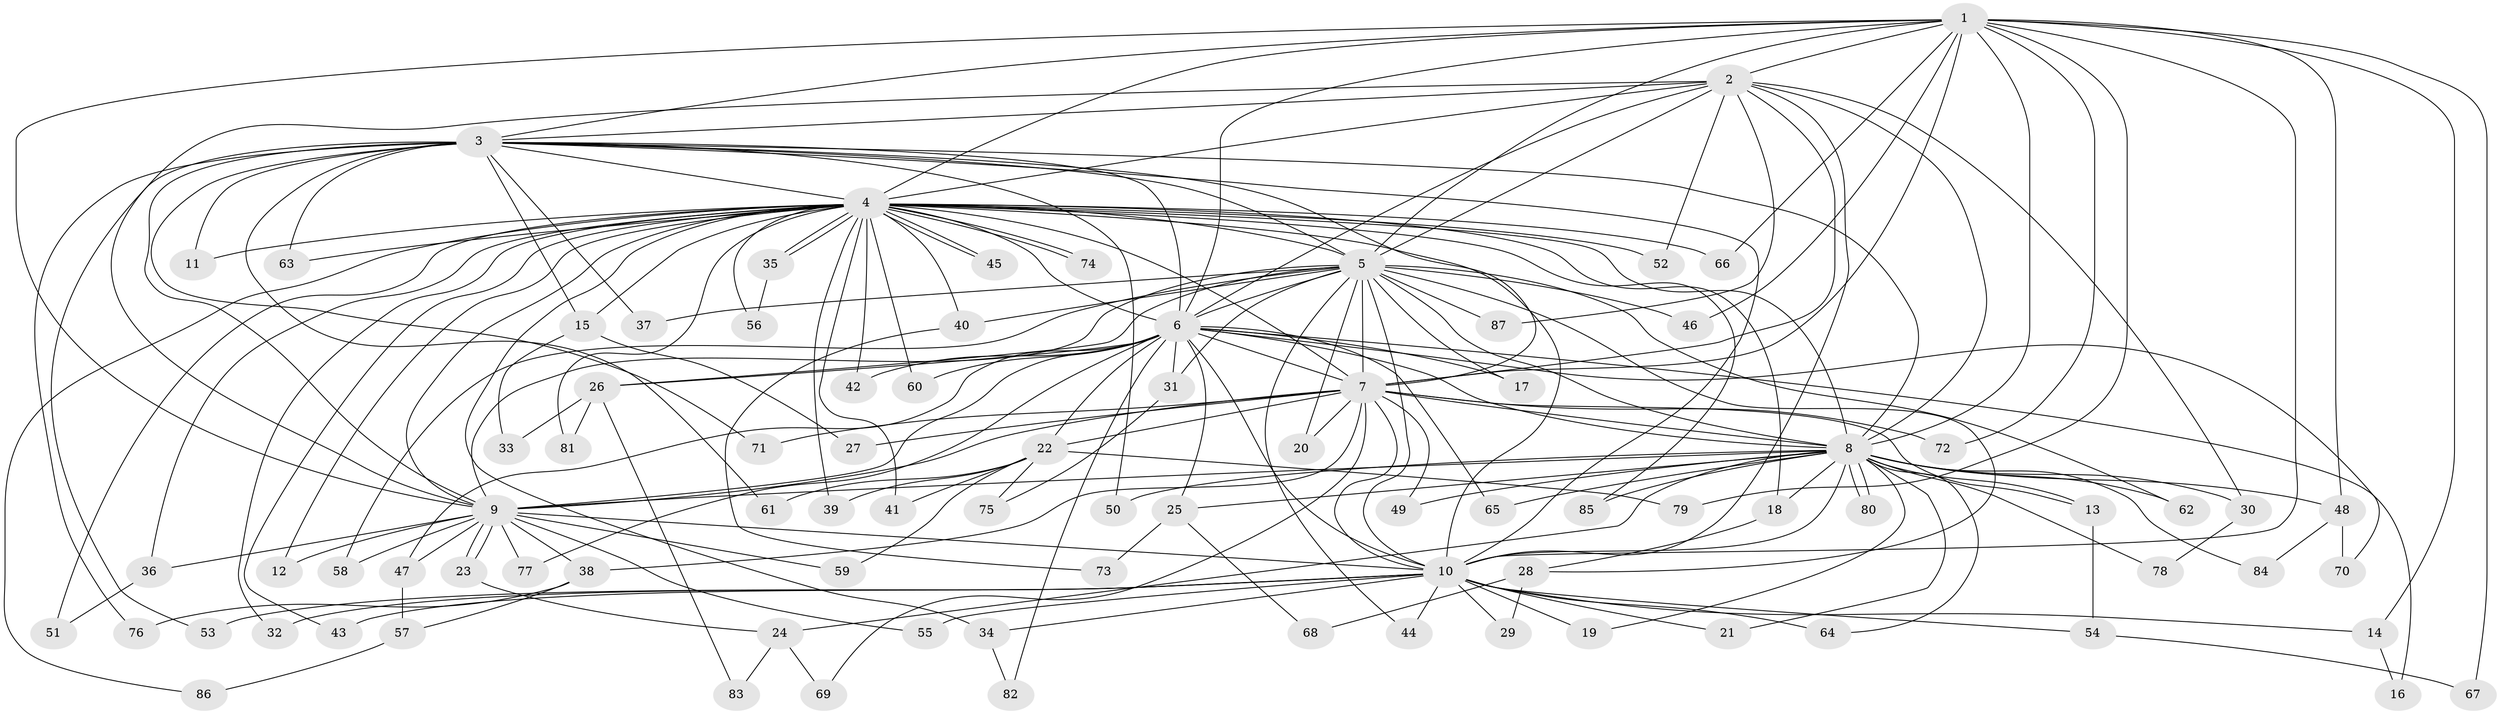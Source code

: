 // coarse degree distribution, {22: 0.014925373134328358, 10: 0.014925373134328358, 32: 0.014925373134328358, 19: 0.014925373134328358, 21: 0.014925373134328358, 16: 0.014925373134328358, 23: 0.014925373134328358, 18: 0.029850746268656716, 2: 0.6119402985074627, 3: 0.13432835820895522, 4: 0.07462686567164178, 8: 0.014925373134328358, 5: 0.029850746268656716}
// Generated by graph-tools (version 1.1) at 2025/41/03/06/25 10:41:39]
// undirected, 87 vertices, 199 edges
graph export_dot {
graph [start="1"]
  node [color=gray90,style=filled];
  1;
  2;
  3;
  4;
  5;
  6;
  7;
  8;
  9;
  10;
  11;
  12;
  13;
  14;
  15;
  16;
  17;
  18;
  19;
  20;
  21;
  22;
  23;
  24;
  25;
  26;
  27;
  28;
  29;
  30;
  31;
  32;
  33;
  34;
  35;
  36;
  37;
  38;
  39;
  40;
  41;
  42;
  43;
  44;
  45;
  46;
  47;
  48;
  49;
  50;
  51;
  52;
  53;
  54;
  55;
  56;
  57;
  58;
  59;
  60;
  61;
  62;
  63;
  64;
  65;
  66;
  67;
  68;
  69;
  70;
  71;
  72;
  73;
  74;
  75;
  76;
  77;
  78;
  79;
  80;
  81;
  82;
  83;
  84;
  85;
  86;
  87;
  1 -- 2;
  1 -- 3;
  1 -- 4;
  1 -- 5;
  1 -- 6;
  1 -- 7;
  1 -- 8;
  1 -- 9;
  1 -- 10;
  1 -- 14;
  1 -- 46;
  1 -- 48;
  1 -- 66;
  1 -- 67;
  1 -- 72;
  1 -- 79;
  2 -- 3;
  2 -- 4;
  2 -- 5;
  2 -- 6;
  2 -- 7;
  2 -- 8;
  2 -- 9;
  2 -- 10;
  2 -- 30;
  2 -- 52;
  2 -- 87;
  3 -- 4;
  3 -- 5;
  3 -- 6;
  3 -- 7;
  3 -- 8;
  3 -- 9;
  3 -- 10;
  3 -- 11;
  3 -- 15;
  3 -- 37;
  3 -- 50;
  3 -- 53;
  3 -- 61;
  3 -- 63;
  3 -- 71;
  3 -- 76;
  4 -- 5;
  4 -- 6;
  4 -- 7;
  4 -- 8;
  4 -- 9;
  4 -- 10;
  4 -- 11;
  4 -- 12;
  4 -- 15;
  4 -- 18;
  4 -- 32;
  4 -- 34;
  4 -- 35;
  4 -- 35;
  4 -- 36;
  4 -- 39;
  4 -- 40;
  4 -- 41;
  4 -- 42;
  4 -- 43;
  4 -- 45;
  4 -- 45;
  4 -- 51;
  4 -- 52;
  4 -- 56;
  4 -- 60;
  4 -- 63;
  4 -- 66;
  4 -- 74;
  4 -- 74;
  4 -- 81;
  4 -- 85;
  4 -- 86;
  5 -- 6;
  5 -- 7;
  5 -- 8;
  5 -- 9;
  5 -- 10;
  5 -- 17;
  5 -- 20;
  5 -- 26;
  5 -- 28;
  5 -- 31;
  5 -- 37;
  5 -- 40;
  5 -- 44;
  5 -- 46;
  5 -- 58;
  5 -- 62;
  5 -- 87;
  6 -- 7;
  6 -- 8;
  6 -- 9;
  6 -- 10;
  6 -- 16;
  6 -- 17;
  6 -- 22;
  6 -- 25;
  6 -- 26;
  6 -- 31;
  6 -- 42;
  6 -- 47;
  6 -- 60;
  6 -- 65;
  6 -- 70;
  6 -- 77;
  6 -- 82;
  7 -- 8;
  7 -- 9;
  7 -- 10;
  7 -- 13;
  7 -- 20;
  7 -- 22;
  7 -- 27;
  7 -- 38;
  7 -- 49;
  7 -- 69;
  7 -- 71;
  7 -- 72;
  8 -- 9;
  8 -- 10;
  8 -- 13;
  8 -- 18;
  8 -- 19;
  8 -- 21;
  8 -- 24;
  8 -- 25;
  8 -- 30;
  8 -- 48;
  8 -- 49;
  8 -- 50;
  8 -- 62;
  8 -- 64;
  8 -- 65;
  8 -- 78;
  8 -- 80;
  8 -- 80;
  8 -- 84;
  8 -- 85;
  9 -- 10;
  9 -- 12;
  9 -- 23;
  9 -- 23;
  9 -- 36;
  9 -- 38;
  9 -- 47;
  9 -- 55;
  9 -- 58;
  9 -- 59;
  9 -- 77;
  10 -- 14;
  10 -- 19;
  10 -- 21;
  10 -- 29;
  10 -- 32;
  10 -- 34;
  10 -- 43;
  10 -- 44;
  10 -- 53;
  10 -- 54;
  10 -- 55;
  10 -- 64;
  13 -- 54;
  14 -- 16;
  15 -- 27;
  15 -- 33;
  18 -- 28;
  22 -- 39;
  22 -- 41;
  22 -- 59;
  22 -- 61;
  22 -- 75;
  22 -- 79;
  23 -- 24;
  24 -- 69;
  24 -- 83;
  25 -- 68;
  25 -- 73;
  26 -- 33;
  26 -- 81;
  26 -- 83;
  28 -- 29;
  28 -- 68;
  30 -- 78;
  31 -- 75;
  34 -- 82;
  35 -- 56;
  36 -- 51;
  38 -- 57;
  38 -- 76;
  40 -- 73;
  47 -- 57;
  48 -- 70;
  48 -- 84;
  54 -- 67;
  57 -- 86;
}
